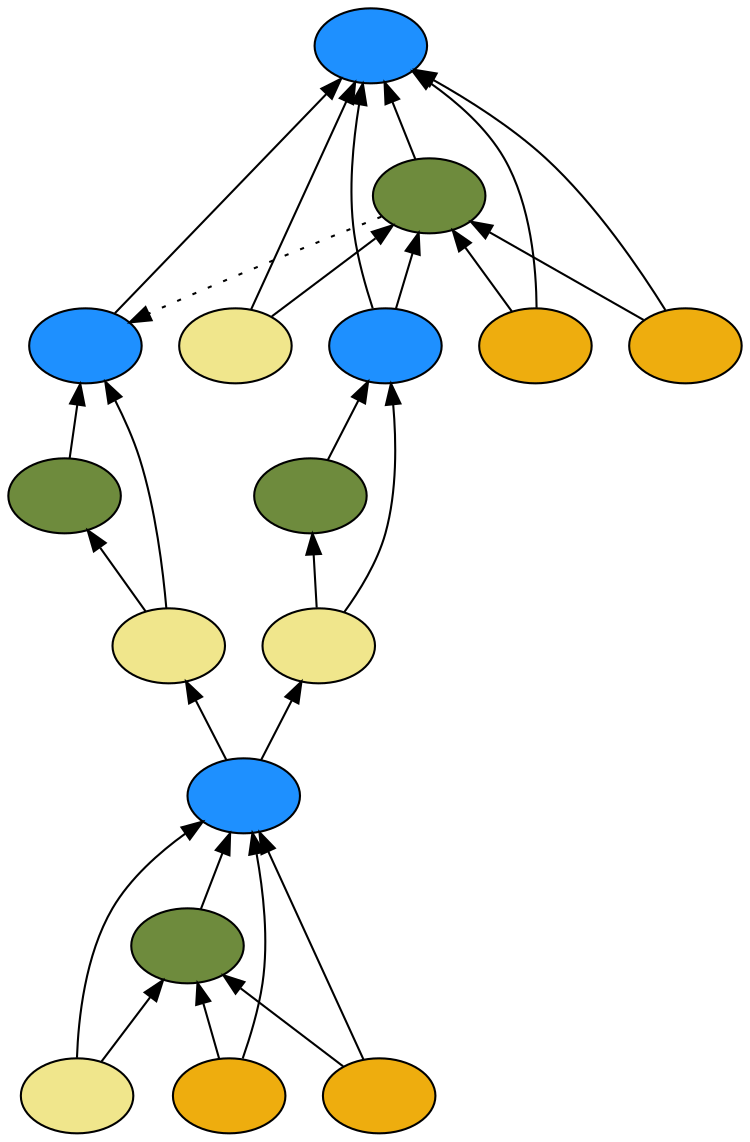 digraph {
rankdir=BT
fontsize=24
subgraph clster1 {
subgraph clster2 {
"44708496"["fillcolor"="dodgerblue" "fontsize"="24" "label"="" "shape"="ellipse" "style"="filled" ]
"52341248"["fillcolor"="darkolivegreen4" "fontsize"="24" "label"="" "shape"="ellipse" "style"="filled" ]
"45671424"["fillcolor"="khaki" "fontsize"="24" "label"="" "shape"="ellipse" "style"="filled" ]
"44783120"["fillcolor"="darkgoldenrod2" "fontsize"="24" "label"="" "shape"="ellipse" "style"="filled" ]
"49423840"["fillcolor"="darkgoldenrod2" "fontsize"="24" "label"="" "shape"="ellipse" "style"="filled" ]
}

subgraph clster3 {
"39368448"["fillcolor"="dodgerblue" "fontsize"="24" "label"="" "shape"="ellipse" "style"="filled" ]
"41866000"["fillcolor"="darkolivegreen4" "fontsize"="24" "label"="" "shape"="ellipse" "style"="filled" ]
"41425952"["fillcolor"="khaki" "fontsize"="24" "label"="" "shape"="ellipse" "style"="filled" ]
"42065808"["fillcolor"="dodgerblue" "fontsize"="24" "label"="" "shape"="ellipse" "style"="filled" ]
"41862880"["fillcolor"="darkolivegreen4" "fontsize"="24" "label"="" "shape"="ellipse" "style"="filled" ]
"41891216"["fillcolor"="khaki" "fontsize"="24" "label"="" "shape"="ellipse" "style"="filled" ]
"40466096"["fillcolor"="darkgoldenrod2" "fontsize"="24" "label"="" "shape"="ellipse" "style"="filled" ]
"44684320"["fillcolor"="darkgoldenrod2" "fontsize"="24" "label"="" "shape"="ellipse" "style"="filled" ]
}

}

subgraph clster4 {
"41497248"["fillcolor"="dodgerblue" "fontsize"="24" "label"="" "shape"="ellipse" "style"="filled" ]
"43605376"["fillcolor"="darkolivegreen4" "fontsize"="24" "label"="" "shape"="ellipse" "style"="filled" ]
"42299664"["fillcolor"="khaki" "fontsize"="24" "label"="" "shape"="ellipse" "style"="filled" ]
}

"41425952" -> "39368448"["arrowhead"="normal" "color"="black" "constraint"="true" "style"="solid" ]
"41425952" -> "41866000"["arrowhead"="normal" "color"="black" "constraint"="true" "style"="solid" ]
"42065808" -> "39368448"["arrowhead"="normal" "color"="black" "constraint"="true" "style"="solid" ]
"42065808" -> "41866000"["arrowhead"="normal" "color"="black" "constraint"="true" "style"="solid" ]
"41891216" -> "42065808"["arrowhead"="normal" "color"="black" "constraint"="true" "style"="solid" ]
"41891216" -> "41862880"["arrowhead"="normal" "color"="black" "constraint"="true" "style"="solid" ]
"44708496" -> "41891216"["arrowhead"="normal" "color"="black" "constraint"="true" "style"="solid" ]
"41862880" -> "42065808"["arrowhead"="normal" "color"="black" "constraint"="true" "style"="solid" ]
"40466096" -> "39368448"["arrowhead"="normal" "color"="black" "constraint"="true" "style"="solid" ]
"40466096" -> "41866000"["arrowhead"="normal" "color"="black" "constraint"="true" "style"="solid" ]
"44684320" -> "39368448"["arrowhead"="normal" "color"="black" "constraint"="true" "style"="solid" ]
"44684320" -> "41866000"["arrowhead"="normal" "color"="black" "constraint"="true" "style"="solid" ]
"41866000" -> "39368448"["arrowhead"="normal" "color"="black" "constraint"="true" "style"="solid" ]
"41497248" -> "39368448"["arrowhead"="normal" "color"="black" "constraint"="true" "style"="solid" ]
"41866000" -> "41497248"["arrowhead"="normal" "color"="black" "constraint"="false" "style"="dotted" ]
"42299664" -> "41497248"["arrowhead"="normal" "color"="black" "constraint"="true" "style"="solid" ]
"42299664" -> "43605376"["arrowhead"="normal" "color"="black" "constraint"="true" "style"="solid" ]
"44708496" -> "42299664"["arrowhead"="normal" "color"="black" "constraint"="true" "style"="solid" ]
"43605376" -> "41497248"["arrowhead"="normal" "color"="black" "constraint"="true" "style"="solid" ]
"45671424" -> "44708496"["arrowhead"="normal" "color"="black" "constraint"="true" "style"="solid" ]
"45671424" -> "52341248"["arrowhead"="normal" "color"="black" "constraint"="true" "style"="solid" ]
"44783120" -> "44708496"["arrowhead"="normal" "color"="black" "constraint"="true" "style"="solid" ]
"44783120" -> "52341248"["arrowhead"="normal" "color"="black" "constraint"="true" "style"="solid" ]
"49423840" -> "44708496"["arrowhead"="normal" "color"="black" "constraint"="true" "style"="solid" ]
"49423840" -> "52341248"["arrowhead"="normal" "color"="black" "constraint"="true" "style"="solid" ]
"52341248" -> "44708496"["arrowhead"="normal" "color"="black" "constraint"="true" "style"="solid" ]

}